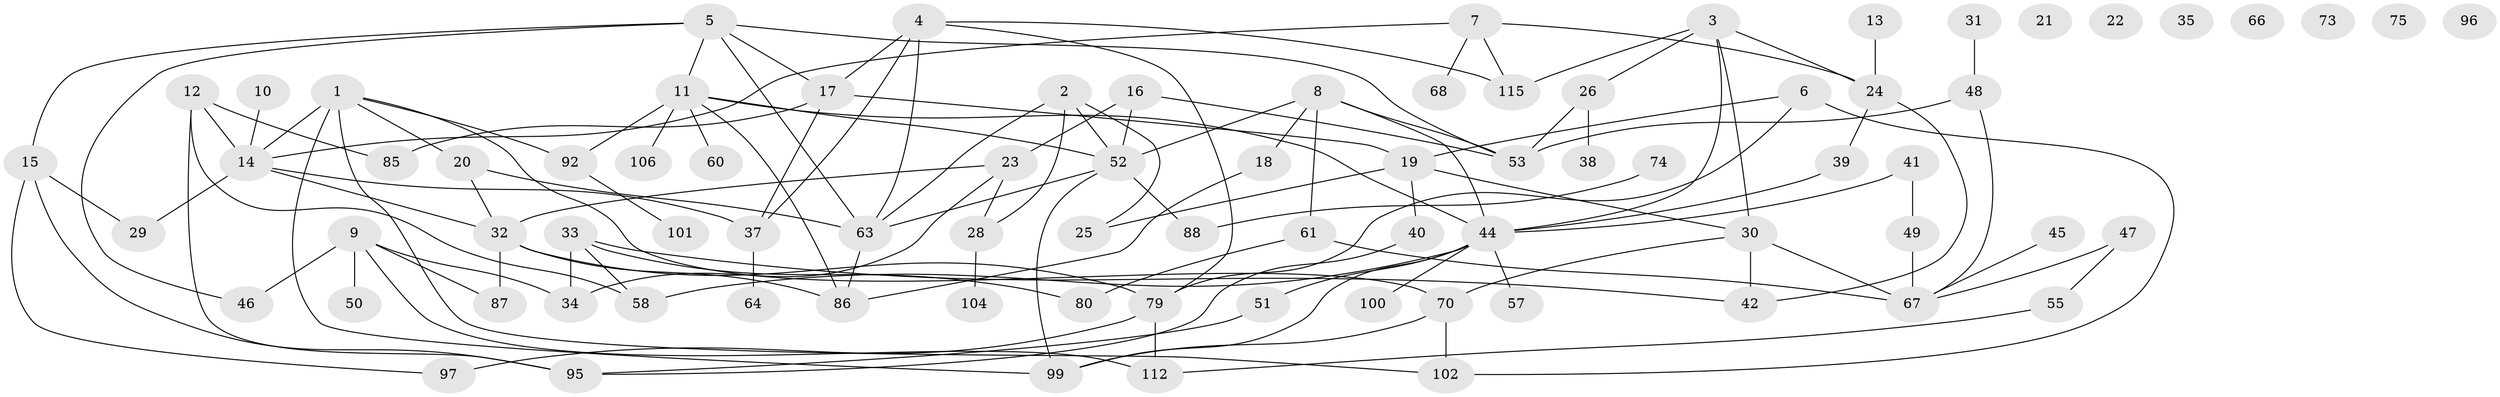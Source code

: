 // Generated by graph-tools (version 1.1) at 2025/23/03/03/25 07:23:28]
// undirected, 82 vertices, 122 edges
graph export_dot {
graph [start="1"]
  node [color=gray90,style=filled];
  1 [super="+89"];
  2 [super="+71"];
  3 [super="+72"];
  4;
  5 [super="+54"];
  6 [super="+27"];
  7;
  8 [super="+93"];
  9 [super="+91"];
  10;
  11 [super="+110"];
  12 [super="+78"];
  13;
  14 [super="+36"];
  15;
  16;
  17 [super="+114"];
  18;
  19 [super="+69"];
  20;
  21;
  22;
  23 [super="+103"];
  24 [super="+76"];
  25;
  26 [super="+108"];
  28 [super="+62"];
  29 [super="+56"];
  30 [super="+81"];
  31;
  32 [super="+59"];
  33;
  34 [super="+90"];
  35;
  37 [super="+77"];
  38;
  39 [super="+98"];
  40;
  41;
  42 [super="+43"];
  44 [super="+105"];
  45;
  46;
  47;
  48;
  49;
  50;
  51;
  52 [super="+84"];
  53 [super="+113"];
  55;
  57;
  58;
  60;
  61 [super="+65"];
  63 [super="+109"];
  64;
  66 [super="+111"];
  67 [super="+82"];
  68;
  70 [super="+83"];
  73;
  74;
  75;
  79;
  80;
  85;
  86;
  87;
  88;
  92 [super="+94"];
  95;
  96;
  97 [super="+107"];
  99;
  100;
  101;
  102;
  104;
  106;
  112;
  115;
  1 -- 14 [weight=2];
  1 -- 92;
  1 -- 99;
  1 -- 20;
  1 -- 102;
  1 -- 70;
  2 -- 25;
  2 -- 52;
  2 -- 28;
  2 -- 63;
  3 -- 26;
  3 -- 115;
  3 -- 44;
  3 -- 30;
  3 -- 24;
  4 -- 79;
  4 -- 115;
  4 -- 37;
  4 -- 63;
  4 -- 17;
  5 -- 11;
  5 -- 15;
  5 -- 46;
  5 -- 53;
  5 -- 63;
  5 -- 17;
  6 -- 19;
  6 -- 102;
  6 -- 79;
  7 -- 14;
  7 -- 68;
  7 -- 115;
  7 -- 24;
  8 -- 52;
  8 -- 53;
  8 -- 18;
  8 -- 61;
  8 -- 44;
  9 -- 87;
  9 -- 112;
  9 -- 50;
  9 -- 46;
  9 -- 34;
  10 -- 14;
  11 -- 60;
  11 -- 86;
  11 -- 106;
  11 -- 44;
  11 -- 92;
  11 -- 52;
  12 -- 58;
  12 -- 95;
  12 -- 85;
  12 -- 14;
  13 -- 24;
  14 -- 29;
  14 -- 32;
  14 -- 37;
  15 -- 29;
  15 -- 95;
  15 -- 97;
  16 -- 52;
  16 -- 53;
  16 -- 23;
  17 -- 19;
  17 -- 37;
  17 -- 85;
  18 -- 86;
  19 -- 40;
  19 -- 25;
  19 -- 30;
  20 -- 32;
  20 -- 63;
  23 -- 32;
  23 -- 34 [weight=2];
  23 -- 28;
  24 -- 39;
  24 -- 42;
  26 -- 38;
  26 -- 53;
  28 -- 104;
  30 -- 67 [weight=2];
  30 -- 42;
  30 -- 70;
  31 -- 48;
  32 -- 79;
  32 -- 86;
  32 -- 87;
  33 -- 34;
  33 -- 42;
  33 -- 58;
  33 -- 80;
  37 -- 64;
  39 -- 44;
  40 -- 95;
  41 -- 49;
  41 -- 44;
  44 -- 51;
  44 -- 100;
  44 -- 99;
  44 -- 58;
  44 -- 57;
  45 -- 67;
  47 -- 55;
  47 -- 67;
  48 -- 53;
  48 -- 67;
  49 -- 67;
  51 -- 95;
  52 -- 99;
  52 -- 88;
  52 -- 63;
  55 -- 112;
  61 -- 80;
  61 -- 67;
  63 -- 86;
  70 -- 99;
  70 -- 102;
  74 -- 88;
  79 -- 112;
  79 -- 97;
  92 -- 101;
}
